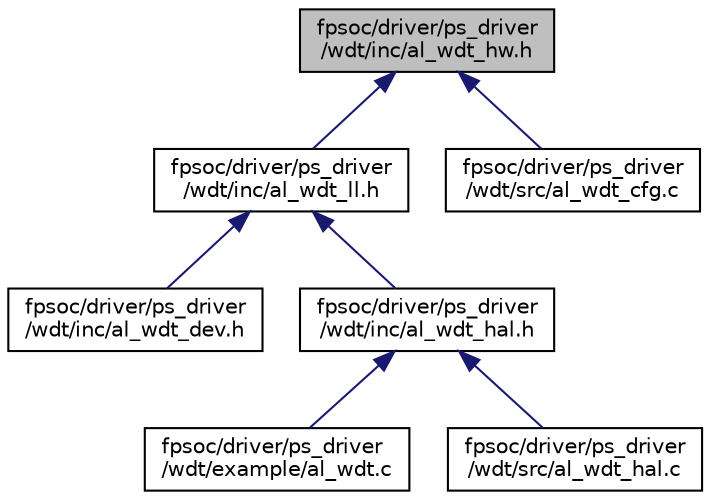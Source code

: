 digraph "fpsoc/driver/ps_driver/wdt/inc/al_wdt_hw.h"
{
  edge [fontname="Helvetica",fontsize="10",labelfontname="Helvetica",labelfontsize="10"];
  node [fontname="Helvetica",fontsize="10",shape=record];
  Node2 [label="fpsoc/driver/ps_driver\l/wdt/inc/al_wdt_hw.h",height=0.2,width=0.4,color="black", fillcolor="grey75", style="filled", fontcolor="black"];
  Node2 -> Node3 [dir="back",color="midnightblue",fontsize="10",style="solid",fontname="Helvetica"];
  Node3 [label="fpsoc/driver/ps_driver\l/wdt/inc/al_wdt_ll.h",height=0.2,width=0.4,color="black", fillcolor="white", style="filled",URL="$al__wdt__ll_8h.html"];
  Node3 -> Node4 [dir="back",color="midnightblue",fontsize="10",style="solid",fontname="Helvetica"];
  Node4 [label="fpsoc/driver/ps_driver\l/wdt/inc/al_wdt_dev.h",height=0.2,width=0.4,color="black", fillcolor="white", style="filled",URL="$al__wdt__dev_8h.html",tooltip="wdt device driver "];
  Node3 -> Node5 [dir="back",color="midnightblue",fontsize="10",style="solid",fontname="Helvetica"];
  Node5 [label="fpsoc/driver/ps_driver\l/wdt/inc/al_wdt_hal.h",height=0.2,width=0.4,color="black", fillcolor="white", style="filled",URL="$al__wdt__hal_8h.html"];
  Node5 -> Node6 [dir="back",color="midnightblue",fontsize="10",style="solid",fontname="Helvetica"];
  Node6 [label="fpsoc/driver/ps_driver\l/wdt/example/al_wdt.c",height=0.2,width=0.4,color="black", fillcolor="white", style="filled",URL="$al__wdt_8c.html",tooltip="wdt interrupt example "];
  Node5 -> Node7 [dir="back",color="midnightblue",fontsize="10",style="solid",fontname="Helvetica"];
  Node7 [label="fpsoc/driver/ps_driver\l/wdt/src/al_wdt_hal.c",height=0.2,width=0.4,color="black", fillcolor="white", style="filled",URL="$al__wdt__hal_8c.html"];
  Node2 -> Node8 [dir="back",color="midnightblue",fontsize="10",style="solid",fontname="Helvetica"];
  Node8 [label="fpsoc/driver/ps_driver\l/wdt/src/al_wdt_cfg.c",height=0.2,width=0.4,color="black", fillcolor="white", style="filled",URL="$al__wdt__cfg_8c.html"];
}

